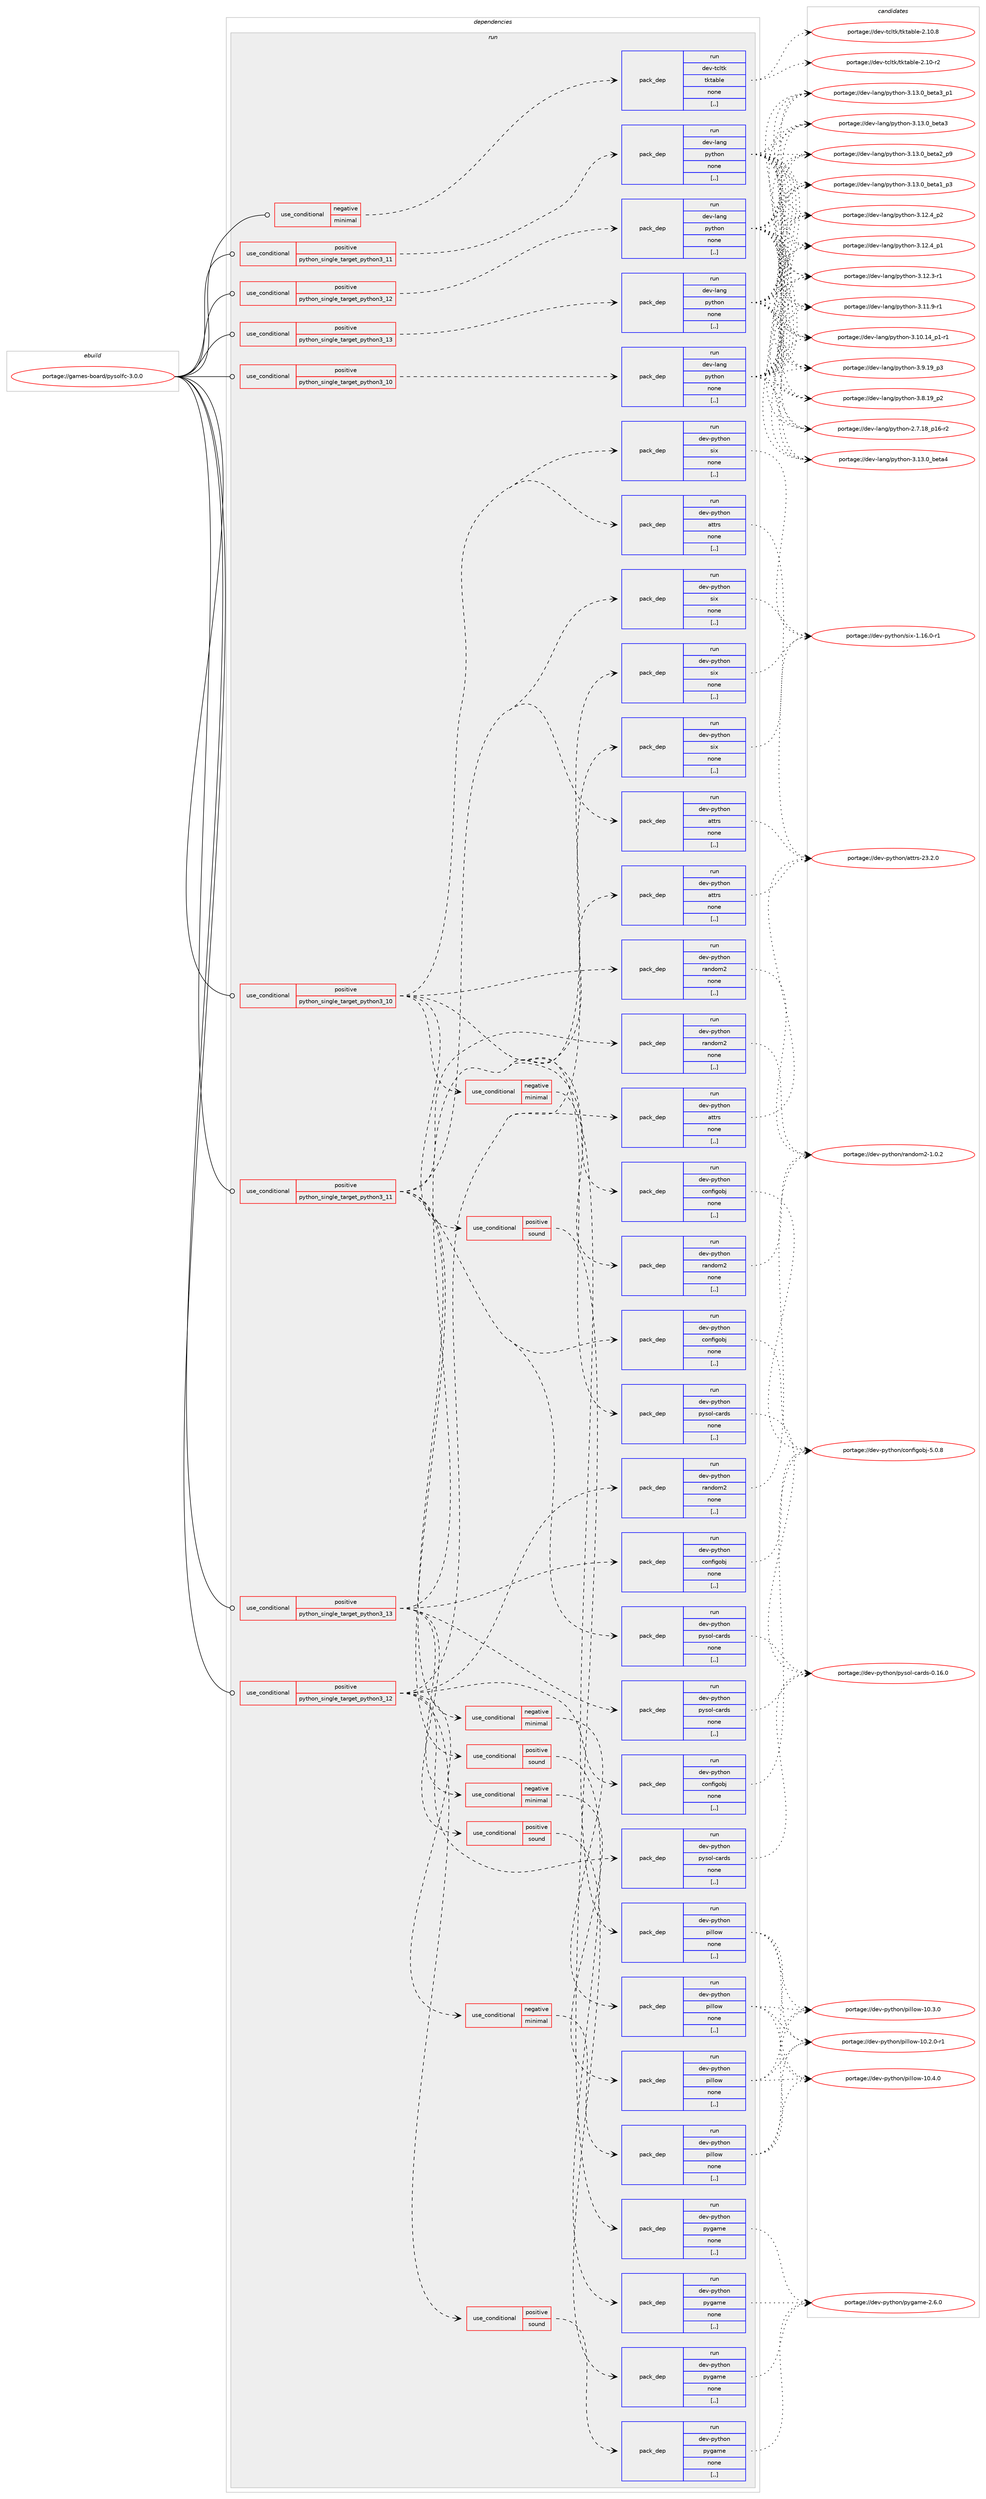 digraph prolog {

# *************
# Graph options
# *************

newrank=true;
concentrate=true;
compound=true;
graph [rankdir=LR,fontname=Helvetica,fontsize=10,ranksep=1.5];#, ranksep=2.5, nodesep=0.2];
edge  [arrowhead=vee];
node  [fontname=Helvetica,fontsize=10];

# **********
# The ebuild
# **********

subgraph cluster_leftcol {
color=gray;
label=<<i>ebuild</i>>;
id [label="portage://games-board/pysolfc-3.0.0", color=red, width=4, href="../games-board/pysolfc-3.0.0.svg"];
}

# ****************
# The dependencies
# ****************

subgraph cluster_midcol {
color=gray;
label=<<i>dependencies</i>>;
subgraph cluster_compile {
fillcolor="#eeeeee";
style=filled;
label=<<i>compile</i>>;
}
subgraph cluster_compileandrun {
fillcolor="#eeeeee";
style=filled;
label=<<i>compile and run</i>>;
}
subgraph cluster_run {
fillcolor="#eeeeee";
style=filled;
label=<<i>run</i>>;
subgraph cond63076 {
dependency226184 [label=<<TABLE BORDER="0" CELLBORDER="1" CELLSPACING="0" CELLPADDING="4"><TR><TD ROWSPAN="3" CELLPADDING="10">use_conditional</TD></TR><TR><TD>negative</TD></TR><TR><TD>minimal</TD></TR></TABLE>>, shape=none, color=red];
subgraph pack161626 {
dependency226185 [label=<<TABLE BORDER="0" CELLBORDER="1" CELLSPACING="0" CELLPADDING="4" WIDTH="220"><TR><TD ROWSPAN="6" CELLPADDING="30">pack_dep</TD></TR><TR><TD WIDTH="110">run</TD></TR><TR><TD>dev-tcltk</TD></TR><TR><TD>tktable</TD></TR><TR><TD>none</TD></TR><TR><TD>[,,]</TD></TR></TABLE>>, shape=none, color=blue];
}
dependency226184:e -> dependency226185:w [weight=20,style="dashed",arrowhead="vee"];
}
id:e -> dependency226184:w [weight=20,style="solid",arrowhead="odot"];
subgraph cond63077 {
dependency226186 [label=<<TABLE BORDER="0" CELLBORDER="1" CELLSPACING="0" CELLPADDING="4"><TR><TD ROWSPAN="3" CELLPADDING="10">use_conditional</TD></TR><TR><TD>positive</TD></TR><TR><TD>python_single_target_python3_10</TD></TR></TABLE>>, shape=none, color=red];
subgraph pack161627 {
dependency226187 [label=<<TABLE BORDER="0" CELLBORDER="1" CELLSPACING="0" CELLPADDING="4" WIDTH="220"><TR><TD ROWSPAN="6" CELLPADDING="30">pack_dep</TD></TR><TR><TD WIDTH="110">run</TD></TR><TR><TD>dev-lang</TD></TR><TR><TD>python</TD></TR><TR><TD>none</TD></TR><TR><TD>[,,]</TD></TR></TABLE>>, shape=none, color=blue];
}
dependency226186:e -> dependency226187:w [weight=20,style="dashed",arrowhead="vee"];
}
id:e -> dependency226186:w [weight=20,style="solid",arrowhead="odot"];
subgraph cond63078 {
dependency226188 [label=<<TABLE BORDER="0" CELLBORDER="1" CELLSPACING="0" CELLPADDING="4"><TR><TD ROWSPAN="3" CELLPADDING="10">use_conditional</TD></TR><TR><TD>positive</TD></TR><TR><TD>python_single_target_python3_10</TD></TR></TABLE>>, shape=none, color=red];
subgraph pack161628 {
dependency226189 [label=<<TABLE BORDER="0" CELLBORDER="1" CELLSPACING="0" CELLPADDING="4" WIDTH="220"><TR><TD ROWSPAN="6" CELLPADDING="30">pack_dep</TD></TR><TR><TD WIDTH="110">run</TD></TR><TR><TD>dev-python</TD></TR><TR><TD>attrs</TD></TR><TR><TD>none</TD></TR><TR><TD>[,,]</TD></TR></TABLE>>, shape=none, color=blue];
}
dependency226188:e -> dependency226189:w [weight=20,style="dashed",arrowhead="vee"];
subgraph pack161629 {
dependency226190 [label=<<TABLE BORDER="0" CELLBORDER="1" CELLSPACING="0" CELLPADDING="4" WIDTH="220"><TR><TD ROWSPAN="6" CELLPADDING="30">pack_dep</TD></TR><TR><TD WIDTH="110">run</TD></TR><TR><TD>dev-python</TD></TR><TR><TD>configobj</TD></TR><TR><TD>none</TD></TR><TR><TD>[,,]</TD></TR></TABLE>>, shape=none, color=blue];
}
dependency226188:e -> dependency226190:w [weight=20,style="dashed",arrowhead="vee"];
subgraph pack161630 {
dependency226191 [label=<<TABLE BORDER="0" CELLBORDER="1" CELLSPACING="0" CELLPADDING="4" WIDTH="220"><TR><TD ROWSPAN="6" CELLPADDING="30">pack_dep</TD></TR><TR><TD WIDTH="110">run</TD></TR><TR><TD>dev-python</TD></TR><TR><TD>pysol-cards</TD></TR><TR><TD>none</TD></TR><TR><TD>[,,]</TD></TR></TABLE>>, shape=none, color=blue];
}
dependency226188:e -> dependency226191:w [weight=20,style="dashed",arrowhead="vee"];
subgraph pack161631 {
dependency226192 [label=<<TABLE BORDER="0" CELLBORDER="1" CELLSPACING="0" CELLPADDING="4" WIDTH="220"><TR><TD ROWSPAN="6" CELLPADDING="30">pack_dep</TD></TR><TR><TD WIDTH="110">run</TD></TR><TR><TD>dev-python</TD></TR><TR><TD>random2</TD></TR><TR><TD>none</TD></TR><TR><TD>[,,]</TD></TR></TABLE>>, shape=none, color=blue];
}
dependency226188:e -> dependency226192:w [weight=20,style="dashed",arrowhead="vee"];
subgraph pack161632 {
dependency226193 [label=<<TABLE BORDER="0" CELLBORDER="1" CELLSPACING="0" CELLPADDING="4" WIDTH="220"><TR><TD ROWSPAN="6" CELLPADDING="30">pack_dep</TD></TR><TR><TD WIDTH="110">run</TD></TR><TR><TD>dev-python</TD></TR><TR><TD>six</TD></TR><TR><TD>none</TD></TR><TR><TD>[,,]</TD></TR></TABLE>>, shape=none, color=blue];
}
dependency226188:e -> dependency226193:w [weight=20,style="dashed",arrowhead="vee"];
subgraph cond63079 {
dependency226194 [label=<<TABLE BORDER="0" CELLBORDER="1" CELLSPACING="0" CELLPADDING="4"><TR><TD ROWSPAN="3" CELLPADDING="10">use_conditional</TD></TR><TR><TD>positive</TD></TR><TR><TD>sound</TD></TR></TABLE>>, shape=none, color=red];
subgraph pack161633 {
dependency226195 [label=<<TABLE BORDER="0" CELLBORDER="1" CELLSPACING="0" CELLPADDING="4" WIDTH="220"><TR><TD ROWSPAN="6" CELLPADDING="30">pack_dep</TD></TR><TR><TD WIDTH="110">run</TD></TR><TR><TD>dev-python</TD></TR><TR><TD>pygame</TD></TR><TR><TD>none</TD></TR><TR><TD>[,,]</TD></TR></TABLE>>, shape=none, color=blue];
}
dependency226194:e -> dependency226195:w [weight=20,style="dashed",arrowhead="vee"];
}
dependency226188:e -> dependency226194:w [weight=20,style="dashed",arrowhead="vee"];
subgraph cond63080 {
dependency226196 [label=<<TABLE BORDER="0" CELLBORDER="1" CELLSPACING="0" CELLPADDING="4"><TR><TD ROWSPAN="3" CELLPADDING="10">use_conditional</TD></TR><TR><TD>negative</TD></TR><TR><TD>minimal</TD></TR></TABLE>>, shape=none, color=red];
subgraph pack161634 {
dependency226197 [label=<<TABLE BORDER="0" CELLBORDER="1" CELLSPACING="0" CELLPADDING="4" WIDTH="220"><TR><TD ROWSPAN="6" CELLPADDING="30">pack_dep</TD></TR><TR><TD WIDTH="110">run</TD></TR><TR><TD>dev-python</TD></TR><TR><TD>pillow</TD></TR><TR><TD>none</TD></TR><TR><TD>[,,]</TD></TR></TABLE>>, shape=none, color=blue];
}
dependency226196:e -> dependency226197:w [weight=20,style="dashed",arrowhead="vee"];
}
dependency226188:e -> dependency226196:w [weight=20,style="dashed",arrowhead="vee"];
}
id:e -> dependency226188:w [weight=20,style="solid",arrowhead="odot"];
subgraph cond63081 {
dependency226198 [label=<<TABLE BORDER="0" CELLBORDER="1" CELLSPACING="0" CELLPADDING="4"><TR><TD ROWSPAN="3" CELLPADDING="10">use_conditional</TD></TR><TR><TD>positive</TD></TR><TR><TD>python_single_target_python3_11</TD></TR></TABLE>>, shape=none, color=red];
subgraph pack161635 {
dependency226199 [label=<<TABLE BORDER="0" CELLBORDER="1" CELLSPACING="0" CELLPADDING="4" WIDTH="220"><TR><TD ROWSPAN="6" CELLPADDING="30">pack_dep</TD></TR><TR><TD WIDTH="110">run</TD></TR><TR><TD>dev-lang</TD></TR><TR><TD>python</TD></TR><TR><TD>none</TD></TR><TR><TD>[,,]</TD></TR></TABLE>>, shape=none, color=blue];
}
dependency226198:e -> dependency226199:w [weight=20,style="dashed",arrowhead="vee"];
}
id:e -> dependency226198:w [weight=20,style="solid",arrowhead="odot"];
subgraph cond63082 {
dependency226200 [label=<<TABLE BORDER="0" CELLBORDER="1" CELLSPACING="0" CELLPADDING="4"><TR><TD ROWSPAN="3" CELLPADDING="10">use_conditional</TD></TR><TR><TD>positive</TD></TR><TR><TD>python_single_target_python3_11</TD></TR></TABLE>>, shape=none, color=red];
subgraph pack161636 {
dependency226201 [label=<<TABLE BORDER="0" CELLBORDER="1" CELLSPACING="0" CELLPADDING="4" WIDTH="220"><TR><TD ROWSPAN="6" CELLPADDING="30">pack_dep</TD></TR><TR><TD WIDTH="110">run</TD></TR><TR><TD>dev-python</TD></TR><TR><TD>attrs</TD></TR><TR><TD>none</TD></TR><TR><TD>[,,]</TD></TR></TABLE>>, shape=none, color=blue];
}
dependency226200:e -> dependency226201:w [weight=20,style="dashed",arrowhead="vee"];
subgraph pack161637 {
dependency226202 [label=<<TABLE BORDER="0" CELLBORDER="1" CELLSPACING="0" CELLPADDING="4" WIDTH="220"><TR><TD ROWSPAN="6" CELLPADDING="30">pack_dep</TD></TR><TR><TD WIDTH="110">run</TD></TR><TR><TD>dev-python</TD></TR><TR><TD>configobj</TD></TR><TR><TD>none</TD></TR><TR><TD>[,,]</TD></TR></TABLE>>, shape=none, color=blue];
}
dependency226200:e -> dependency226202:w [weight=20,style="dashed",arrowhead="vee"];
subgraph pack161638 {
dependency226203 [label=<<TABLE BORDER="0" CELLBORDER="1" CELLSPACING="0" CELLPADDING="4" WIDTH="220"><TR><TD ROWSPAN="6" CELLPADDING="30">pack_dep</TD></TR><TR><TD WIDTH="110">run</TD></TR><TR><TD>dev-python</TD></TR><TR><TD>pysol-cards</TD></TR><TR><TD>none</TD></TR><TR><TD>[,,]</TD></TR></TABLE>>, shape=none, color=blue];
}
dependency226200:e -> dependency226203:w [weight=20,style="dashed",arrowhead="vee"];
subgraph pack161639 {
dependency226204 [label=<<TABLE BORDER="0" CELLBORDER="1" CELLSPACING="0" CELLPADDING="4" WIDTH="220"><TR><TD ROWSPAN="6" CELLPADDING="30">pack_dep</TD></TR><TR><TD WIDTH="110">run</TD></TR><TR><TD>dev-python</TD></TR><TR><TD>random2</TD></TR><TR><TD>none</TD></TR><TR><TD>[,,]</TD></TR></TABLE>>, shape=none, color=blue];
}
dependency226200:e -> dependency226204:w [weight=20,style="dashed",arrowhead="vee"];
subgraph pack161640 {
dependency226205 [label=<<TABLE BORDER="0" CELLBORDER="1" CELLSPACING="0" CELLPADDING="4" WIDTH="220"><TR><TD ROWSPAN="6" CELLPADDING="30">pack_dep</TD></TR><TR><TD WIDTH="110">run</TD></TR><TR><TD>dev-python</TD></TR><TR><TD>six</TD></TR><TR><TD>none</TD></TR><TR><TD>[,,]</TD></TR></TABLE>>, shape=none, color=blue];
}
dependency226200:e -> dependency226205:w [weight=20,style="dashed",arrowhead="vee"];
subgraph cond63083 {
dependency226206 [label=<<TABLE BORDER="0" CELLBORDER="1" CELLSPACING="0" CELLPADDING="4"><TR><TD ROWSPAN="3" CELLPADDING="10">use_conditional</TD></TR><TR><TD>positive</TD></TR><TR><TD>sound</TD></TR></TABLE>>, shape=none, color=red];
subgraph pack161641 {
dependency226207 [label=<<TABLE BORDER="0" CELLBORDER="1" CELLSPACING="0" CELLPADDING="4" WIDTH="220"><TR><TD ROWSPAN="6" CELLPADDING="30">pack_dep</TD></TR><TR><TD WIDTH="110">run</TD></TR><TR><TD>dev-python</TD></TR><TR><TD>pygame</TD></TR><TR><TD>none</TD></TR><TR><TD>[,,]</TD></TR></TABLE>>, shape=none, color=blue];
}
dependency226206:e -> dependency226207:w [weight=20,style="dashed",arrowhead="vee"];
}
dependency226200:e -> dependency226206:w [weight=20,style="dashed",arrowhead="vee"];
subgraph cond63084 {
dependency226208 [label=<<TABLE BORDER="0" CELLBORDER="1" CELLSPACING="0" CELLPADDING="4"><TR><TD ROWSPAN="3" CELLPADDING="10">use_conditional</TD></TR><TR><TD>negative</TD></TR><TR><TD>minimal</TD></TR></TABLE>>, shape=none, color=red];
subgraph pack161642 {
dependency226209 [label=<<TABLE BORDER="0" CELLBORDER="1" CELLSPACING="0" CELLPADDING="4" WIDTH="220"><TR><TD ROWSPAN="6" CELLPADDING="30">pack_dep</TD></TR><TR><TD WIDTH="110">run</TD></TR><TR><TD>dev-python</TD></TR><TR><TD>pillow</TD></TR><TR><TD>none</TD></TR><TR><TD>[,,]</TD></TR></TABLE>>, shape=none, color=blue];
}
dependency226208:e -> dependency226209:w [weight=20,style="dashed",arrowhead="vee"];
}
dependency226200:e -> dependency226208:w [weight=20,style="dashed",arrowhead="vee"];
}
id:e -> dependency226200:w [weight=20,style="solid",arrowhead="odot"];
subgraph cond63085 {
dependency226210 [label=<<TABLE BORDER="0" CELLBORDER="1" CELLSPACING="0" CELLPADDING="4"><TR><TD ROWSPAN="3" CELLPADDING="10">use_conditional</TD></TR><TR><TD>positive</TD></TR><TR><TD>python_single_target_python3_12</TD></TR></TABLE>>, shape=none, color=red];
subgraph pack161643 {
dependency226211 [label=<<TABLE BORDER="0" CELLBORDER="1" CELLSPACING="0" CELLPADDING="4" WIDTH="220"><TR><TD ROWSPAN="6" CELLPADDING="30">pack_dep</TD></TR><TR><TD WIDTH="110">run</TD></TR><TR><TD>dev-lang</TD></TR><TR><TD>python</TD></TR><TR><TD>none</TD></TR><TR><TD>[,,]</TD></TR></TABLE>>, shape=none, color=blue];
}
dependency226210:e -> dependency226211:w [weight=20,style="dashed",arrowhead="vee"];
}
id:e -> dependency226210:w [weight=20,style="solid",arrowhead="odot"];
subgraph cond63086 {
dependency226212 [label=<<TABLE BORDER="0" CELLBORDER="1" CELLSPACING="0" CELLPADDING="4"><TR><TD ROWSPAN="3" CELLPADDING="10">use_conditional</TD></TR><TR><TD>positive</TD></TR><TR><TD>python_single_target_python3_12</TD></TR></TABLE>>, shape=none, color=red];
subgraph pack161644 {
dependency226213 [label=<<TABLE BORDER="0" CELLBORDER="1" CELLSPACING="0" CELLPADDING="4" WIDTH="220"><TR><TD ROWSPAN="6" CELLPADDING="30">pack_dep</TD></TR><TR><TD WIDTH="110">run</TD></TR><TR><TD>dev-python</TD></TR><TR><TD>attrs</TD></TR><TR><TD>none</TD></TR><TR><TD>[,,]</TD></TR></TABLE>>, shape=none, color=blue];
}
dependency226212:e -> dependency226213:w [weight=20,style="dashed",arrowhead="vee"];
subgraph pack161645 {
dependency226214 [label=<<TABLE BORDER="0" CELLBORDER="1" CELLSPACING="0" CELLPADDING="4" WIDTH="220"><TR><TD ROWSPAN="6" CELLPADDING="30">pack_dep</TD></TR><TR><TD WIDTH="110">run</TD></TR><TR><TD>dev-python</TD></TR><TR><TD>configobj</TD></TR><TR><TD>none</TD></TR><TR><TD>[,,]</TD></TR></TABLE>>, shape=none, color=blue];
}
dependency226212:e -> dependency226214:w [weight=20,style="dashed",arrowhead="vee"];
subgraph pack161646 {
dependency226215 [label=<<TABLE BORDER="0" CELLBORDER="1" CELLSPACING="0" CELLPADDING="4" WIDTH="220"><TR><TD ROWSPAN="6" CELLPADDING="30">pack_dep</TD></TR><TR><TD WIDTH="110">run</TD></TR><TR><TD>dev-python</TD></TR><TR><TD>pysol-cards</TD></TR><TR><TD>none</TD></TR><TR><TD>[,,]</TD></TR></TABLE>>, shape=none, color=blue];
}
dependency226212:e -> dependency226215:w [weight=20,style="dashed",arrowhead="vee"];
subgraph pack161647 {
dependency226216 [label=<<TABLE BORDER="0" CELLBORDER="1" CELLSPACING="0" CELLPADDING="4" WIDTH="220"><TR><TD ROWSPAN="6" CELLPADDING="30">pack_dep</TD></TR><TR><TD WIDTH="110">run</TD></TR><TR><TD>dev-python</TD></TR><TR><TD>random2</TD></TR><TR><TD>none</TD></TR><TR><TD>[,,]</TD></TR></TABLE>>, shape=none, color=blue];
}
dependency226212:e -> dependency226216:w [weight=20,style="dashed",arrowhead="vee"];
subgraph pack161648 {
dependency226217 [label=<<TABLE BORDER="0" CELLBORDER="1" CELLSPACING="0" CELLPADDING="4" WIDTH="220"><TR><TD ROWSPAN="6" CELLPADDING="30">pack_dep</TD></TR><TR><TD WIDTH="110">run</TD></TR><TR><TD>dev-python</TD></TR><TR><TD>six</TD></TR><TR><TD>none</TD></TR><TR><TD>[,,]</TD></TR></TABLE>>, shape=none, color=blue];
}
dependency226212:e -> dependency226217:w [weight=20,style="dashed",arrowhead="vee"];
subgraph cond63087 {
dependency226218 [label=<<TABLE BORDER="0" CELLBORDER="1" CELLSPACING="0" CELLPADDING="4"><TR><TD ROWSPAN="3" CELLPADDING="10">use_conditional</TD></TR><TR><TD>positive</TD></TR><TR><TD>sound</TD></TR></TABLE>>, shape=none, color=red];
subgraph pack161649 {
dependency226219 [label=<<TABLE BORDER="0" CELLBORDER="1" CELLSPACING="0" CELLPADDING="4" WIDTH="220"><TR><TD ROWSPAN="6" CELLPADDING="30">pack_dep</TD></TR><TR><TD WIDTH="110">run</TD></TR><TR><TD>dev-python</TD></TR><TR><TD>pygame</TD></TR><TR><TD>none</TD></TR><TR><TD>[,,]</TD></TR></TABLE>>, shape=none, color=blue];
}
dependency226218:e -> dependency226219:w [weight=20,style="dashed",arrowhead="vee"];
}
dependency226212:e -> dependency226218:w [weight=20,style="dashed",arrowhead="vee"];
subgraph cond63088 {
dependency226220 [label=<<TABLE BORDER="0" CELLBORDER="1" CELLSPACING="0" CELLPADDING="4"><TR><TD ROWSPAN="3" CELLPADDING="10">use_conditional</TD></TR><TR><TD>negative</TD></TR><TR><TD>minimal</TD></TR></TABLE>>, shape=none, color=red];
subgraph pack161650 {
dependency226221 [label=<<TABLE BORDER="0" CELLBORDER="1" CELLSPACING="0" CELLPADDING="4" WIDTH="220"><TR><TD ROWSPAN="6" CELLPADDING="30">pack_dep</TD></TR><TR><TD WIDTH="110">run</TD></TR><TR><TD>dev-python</TD></TR><TR><TD>pillow</TD></TR><TR><TD>none</TD></TR><TR><TD>[,,]</TD></TR></TABLE>>, shape=none, color=blue];
}
dependency226220:e -> dependency226221:w [weight=20,style="dashed",arrowhead="vee"];
}
dependency226212:e -> dependency226220:w [weight=20,style="dashed",arrowhead="vee"];
}
id:e -> dependency226212:w [weight=20,style="solid",arrowhead="odot"];
subgraph cond63089 {
dependency226222 [label=<<TABLE BORDER="0" CELLBORDER="1" CELLSPACING="0" CELLPADDING="4"><TR><TD ROWSPAN="3" CELLPADDING="10">use_conditional</TD></TR><TR><TD>positive</TD></TR><TR><TD>python_single_target_python3_13</TD></TR></TABLE>>, shape=none, color=red];
subgraph pack161651 {
dependency226223 [label=<<TABLE BORDER="0" CELLBORDER="1" CELLSPACING="0" CELLPADDING="4" WIDTH="220"><TR><TD ROWSPAN="6" CELLPADDING="30">pack_dep</TD></TR><TR><TD WIDTH="110">run</TD></TR><TR><TD>dev-lang</TD></TR><TR><TD>python</TD></TR><TR><TD>none</TD></TR><TR><TD>[,,]</TD></TR></TABLE>>, shape=none, color=blue];
}
dependency226222:e -> dependency226223:w [weight=20,style="dashed",arrowhead="vee"];
}
id:e -> dependency226222:w [weight=20,style="solid",arrowhead="odot"];
subgraph cond63090 {
dependency226224 [label=<<TABLE BORDER="0" CELLBORDER="1" CELLSPACING="0" CELLPADDING="4"><TR><TD ROWSPAN="3" CELLPADDING="10">use_conditional</TD></TR><TR><TD>positive</TD></TR><TR><TD>python_single_target_python3_13</TD></TR></TABLE>>, shape=none, color=red];
subgraph pack161652 {
dependency226225 [label=<<TABLE BORDER="0" CELLBORDER="1" CELLSPACING="0" CELLPADDING="4" WIDTH="220"><TR><TD ROWSPAN="6" CELLPADDING="30">pack_dep</TD></TR><TR><TD WIDTH="110">run</TD></TR><TR><TD>dev-python</TD></TR><TR><TD>attrs</TD></TR><TR><TD>none</TD></TR><TR><TD>[,,]</TD></TR></TABLE>>, shape=none, color=blue];
}
dependency226224:e -> dependency226225:w [weight=20,style="dashed",arrowhead="vee"];
subgraph pack161653 {
dependency226226 [label=<<TABLE BORDER="0" CELLBORDER="1" CELLSPACING="0" CELLPADDING="4" WIDTH="220"><TR><TD ROWSPAN="6" CELLPADDING="30">pack_dep</TD></TR><TR><TD WIDTH="110">run</TD></TR><TR><TD>dev-python</TD></TR><TR><TD>configobj</TD></TR><TR><TD>none</TD></TR><TR><TD>[,,]</TD></TR></TABLE>>, shape=none, color=blue];
}
dependency226224:e -> dependency226226:w [weight=20,style="dashed",arrowhead="vee"];
subgraph pack161654 {
dependency226227 [label=<<TABLE BORDER="0" CELLBORDER="1" CELLSPACING="0" CELLPADDING="4" WIDTH="220"><TR><TD ROWSPAN="6" CELLPADDING="30">pack_dep</TD></TR><TR><TD WIDTH="110">run</TD></TR><TR><TD>dev-python</TD></TR><TR><TD>pysol-cards</TD></TR><TR><TD>none</TD></TR><TR><TD>[,,]</TD></TR></TABLE>>, shape=none, color=blue];
}
dependency226224:e -> dependency226227:w [weight=20,style="dashed",arrowhead="vee"];
subgraph pack161655 {
dependency226228 [label=<<TABLE BORDER="0" CELLBORDER="1" CELLSPACING="0" CELLPADDING="4" WIDTH="220"><TR><TD ROWSPAN="6" CELLPADDING="30">pack_dep</TD></TR><TR><TD WIDTH="110">run</TD></TR><TR><TD>dev-python</TD></TR><TR><TD>random2</TD></TR><TR><TD>none</TD></TR><TR><TD>[,,]</TD></TR></TABLE>>, shape=none, color=blue];
}
dependency226224:e -> dependency226228:w [weight=20,style="dashed",arrowhead="vee"];
subgraph pack161656 {
dependency226229 [label=<<TABLE BORDER="0" CELLBORDER="1" CELLSPACING="0" CELLPADDING="4" WIDTH="220"><TR><TD ROWSPAN="6" CELLPADDING="30">pack_dep</TD></TR><TR><TD WIDTH="110">run</TD></TR><TR><TD>dev-python</TD></TR><TR><TD>six</TD></TR><TR><TD>none</TD></TR><TR><TD>[,,]</TD></TR></TABLE>>, shape=none, color=blue];
}
dependency226224:e -> dependency226229:w [weight=20,style="dashed",arrowhead="vee"];
subgraph cond63091 {
dependency226230 [label=<<TABLE BORDER="0" CELLBORDER="1" CELLSPACING="0" CELLPADDING="4"><TR><TD ROWSPAN="3" CELLPADDING="10">use_conditional</TD></TR><TR><TD>positive</TD></TR><TR><TD>sound</TD></TR></TABLE>>, shape=none, color=red];
subgraph pack161657 {
dependency226231 [label=<<TABLE BORDER="0" CELLBORDER="1" CELLSPACING="0" CELLPADDING="4" WIDTH="220"><TR><TD ROWSPAN="6" CELLPADDING="30">pack_dep</TD></TR><TR><TD WIDTH="110">run</TD></TR><TR><TD>dev-python</TD></TR><TR><TD>pygame</TD></TR><TR><TD>none</TD></TR><TR><TD>[,,]</TD></TR></TABLE>>, shape=none, color=blue];
}
dependency226230:e -> dependency226231:w [weight=20,style="dashed",arrowhead="vee"];
}
dependency226224:e -> dependency226230:w [weight=20,style="dashed",arrowhead="vee"];
subgraph cond63092 {
dependency226232 [label=<<TABLE BORDER="0" CELLBORDER="1" CELLSPACING="0" CELLPADDING="4"><TR><TD ROWSPAN="3" CELLPADDING="10">use_conditional</TD></TR><TR><TD>negative</TD></TR><TR><TD>minimal</TD></TR></TABLE>>, shape=none, color=red];
subgraph pack161658 {
dependency226233 [label=<<TABLE BORDER="0" CELLBORDER="1" CELLSPACING="0" CELLPADDING="4" WIDTH="220"><TR><TD ROWSPAN="6" CELLPADDING="30">pack_dep</TD></TR><TR><TD WIDTH="110">run</TD></TR><TR><TD>dev-python</TD></TR><TR><TD>pillow</TD></TR><TR><TD>none</TD></TR><TR><TD>[,,]</TD></TR></TABLE>>, shape=none, color=blue];
}
dependency226232:e -> dependency226233:w [weight=20,style="dashed",arrowhead="vee"];
}
dependency226224:e -> dependency226232:w [weight=20,style="dashed",arrowhead="vee"];
}
id:e -> dependency226224:w [weight=20,style="solid",arrowhead="odot"];
}
}

# **************
# The candidates
# **************

subgraph cluster_choices {
rank=same;
color=gray;
label=<<i>candidates</i>>;

subgraph choice161626 {
color=black;
nodesep=1;
choice100101118451169910811610747116107116979810810145504649484656 [label="portage://dev-tcltk/tktable-2.10.8", color=red, width=4,href="../dev-tcltk/tktable-2.10.8.svg"];
choice100101118451169910811610747116107116979810810145504649484511450 [label="portage://dev-tcltk/tktable-2.10-r2", color=red, width=4,href="../dev-tcltk/tktable-2.10-r2.svg"];
dependency226185:e -> choice100101118451169910811610747116107116979810810145504649484656:w [style=dotted,weight="100"];
dependency226185:e -> choice100101118451169910811610747116107116979810810145504649484511450:w [style=dotted,weight="100"];
}
subgraph choice161627 {
color=black;
nodesep=1;
choice1001011184510897110103471121211161041111104551464951464895981011169752 [label="portage://dev-lang/python-3.13.0_beta4", color=red, width=4,href="../dev-lang/python-3.13.0_beta4.svg"];
choice10010111845108971101034711212111610411111045514649514648959810111697519511249 [label="portage://dev-lang/python-3.13.0_beta3_p1", color=red, width=4,href="../dev-lang/python-3.13.0_beta3_p1.svg"];
choice1001011184510897110103471121211161041111104551464951464895981011169751 [label="portage://dev-lang/python-3.13.0_beta3", color=red, width=4,href="../dev-lang/python-3.13.0_beta3.svg"];
choice10010111845108971101034711212111610411111045514649514648959810111697509511257 [label="portage://dev-lang/python-3.13.0_beta2_p9", color=red, width=4,href="../dev-lang/python-3.13.0_beta2_p9.svg"];
choice10010111845108971101034711212111610411111045514649514648959810111697499511251 [label="portage://dev-lang/python-3.13.0_beta1_p3", color=red, width=4,href="../dev-lang/python-3.13.0_beta1_p3.svg"];
choice100101118451089711010347112121116104111110455146495046529511250 [label="portage://dev-lang/python-3.12.4_p2", color=red, width=4,href="../dev-lang/python-3.12.4_p2.svg"];
choice100101118451089711010347112121116104111110455146495046529511249 [label="portage://dev-lang/python-3.12.4_p1", color=red, width=4,href="../dev-lang/python-3.12.4_p1.svg"];
choice100101118451089711010347112121116104111110455146495046514511449 [label="portage://dev-lang/python-3.12.3-r1", color=red, width=4,href="../dev-lang/python-3.12.3-r1.svg"];
choice100101118451089711010347112121116104111110455146494946574511449 [label="portage://dev-lang/python-3.11.9-r1", color=red, width=4,href="../dev-lang/python-3.11.9-r1.svg"];
choice100101118451089711010347112121116104111110455146494846495295112494511449 [label="portage://dev-lang/python-3.10.14_p1-r1", color=red, width=4,href="../dev-lang/python-3.10.14_p1-r1.svg"];
choice100101118451089711010347112121116104111110455146574649579511251 [label="portage://dev-lang/python-3.9.19_p3", color=red, width=4,href="../dev-lang/python-3.9.19_p3.svg"];
choice100101118451089711010347112121116104111110455146564649579511250 [label="portage://dev-lang/python-3.8.19_p2", color=red, width=4,href="../dev-lang/python-3.8.19_p2.svg"];
choice100101118451089711010347112121116104111110455046554649569511249544511450 [label="portage://dev-lang/python-2.7.18_p16-r2", color=red, width=4,href="../dev-lang/python-2.7.18_p16-r2.svg"];
dependency226187:e -> choice1001011184510897110103471121211161041111104551464951464895981011169752:w [style=dotted,weight="100"];
dependency226187:e -> choice10010111845108971101034711212111610411111045514649514648959810111697519511249:w [style=dotted,weight="100"];
dependency226187:e -> choice1001011184510897110103471121211161041111104551464951464895981011169751:w [style=dotted,weight="100"];
dependency226187:e -> choice10010111845108971101034711212111610411111045514649514648959810111697509511257:w [style=dotted,weight="100"];
dependency226187:e -> choice10010111845108971101034711212111610411111045514649514648959810111697499511251:w [style=dotted,weight="100"];
dependency226187:e -> choice100101118451089711010347112121116104111110455146495046529511250:w [style=dotted,weight="100"];
dependency226187:e -> choice100101118451089711010347112121116104111110455146495046529511249:w [style=dotted,weight="100"];
dependency226187:e -> choice100101118451089711010347112121116104111110455146495046514511449:w [style=dotted,weight="100"];
dependency226187:e -> choice100101118451089711010347112121116104111110455146494946574511449:w [style=dotted,weight="100"];
dependency226187:e -> choice100101118451089711010347112121116104111110455146494846495295112494511449:w [style=dotted,weight="100"];
dependency226187:e -> choice100101118451089711010347112121116104111110455146574649579511251:w [style=dotted,weight="100"];
dependency226187:e -> choice100101118451089711010347112121116104111110455146564649579511250:w [style=dotted,weight="100"];
dependency226187:e -> choice100101118451089711010347112121116104111110455046554649569511249544511450:w [style=dotted,weight="100"];
}
subgraph choice161628 {
color=black;
nodesep=1;
choice10010111845112121116104111110479711611611411545505146504648 [label="portage://dev-python/attrs-23.2.0", color=red, width=4,href="../dev-python/attrs-23.2.0.svg"];
dependency226189:e -> choice10010111845112121116104111110479711611611411545505146504648:w [style=dotted,weight="100"];
}
subgraph choice161629 {
color=black;
nodesep=1;
choice10010111845112121116104111110479911111010210510311198106455346484656 [label="portage://dev-python/configobj-5.0.8", color=red, width=4,href="../dev-python/configobj-5.0.8.svg"];
dependency226190:e -> choice10010111845112121116104111110479911111010210510311198106455346484656:w [style=dotted,weight="100"];
}
subgraph choice161630 {
color=black;
nodesep=1;
choice100101118451121211161041111104711212111511110845999711410011545484649544648 [label="portage://dev-python/pysol-cards-0.16.0", color=red, width=4,href="../dev-python/pysol-cards-0.16.0.svg"];
dependency226191:e -> choice100101118451121211161041111104711212111511110845999711410011545484649544648:w [style=dotted,weight="100"];
}
subgraph choice161631 {
color=black;
nodesep=1;
choice10010111845112121116104111110471149711010011110950454946484650 [label="portage://dev-python/random2-1.0.2", color=red, width=4,href="../dev-python/random2-1.0.2.svg"];
dependency226192:e -> choice10010111845112121116104111110471149711010011110950454946484650:w [style=dotted,weight="100"];
}
subgraph choice161632 {
color=black;
nodesep=1;
choice1001011184511212111610411111047115105120454946495446484511449 [label="portage://dev-python/six-1.16.0-r1", color=red, width=4,href="../dev-python/six-1.16.0-r1.svg"];
dependency226193:e -> choice1001011184511212111610411111047115105120454946495446484511449:w [style=dotted,weight="100"];
}
subgraph choice161633 {
color=black;
nodesep=1;
choice100101118451121211161041111104711212110397109101455046544648 [label="portage://dev-python/pygame-2.6.0", color=red, width=4,href="../dev-python/pygame-2.6.0.svg"];
dependency226195:e -> choice100101118451121211161041111104711212110397109101455046544648:w [style=dotted,weight="100"];
}
subgraph choice161634 {
color=black;
nodesep=1;
choice100101118451121211161041111104711210510810811111945494846524648 [label="portage://dev-python/pillow-10.4.0", color=red, width=4,href="../dev-python/pillow-10.4.0.svg"];
choice100101118451121211161041111104711210510810811111945494846514648 [label="portage://dev-python/pillow-10.3.0", color=red, width=4,href="../dev-python/pillow-10.3.0.svg"];
choice1001011184511212111610411111047112105108108111119454948465046484511449 [label="portage://dev-python/pillow-10.2.0-r1", color=red, width=4,href="../dev-python/pillow-10.2.0-r1.svg"];
dependency226197:e -> choice100101118451121211161041111104711210510810811111945494846524648:w [style=dotted,weight="100"];
dependency226197:e -> choice100101118451121211161041111104711210510810811111945494846514648:w [style=dotted,weight="100"];
dependency226197:e -> choice1001011184511212111610411111047112105108108111119454948465046484511449:w [style=dotted,weight="100"];
}
subgraph choice161635 {
color=black;
nodesep=1;
choice1001011184510897110103471121211161041111104551464951464895981011169752 [label="portage://dev-lang/python-3.13.0_beta4", color=red, width=4,href="../dev-lang/python-3.13.0_beta4.svg"];
choice10010111845108971101034711212111610411111045514649514648959810111697519511249 [label="portage://dev-lang/python-3.13.0_beta3_p1", color=red, width=4,href="../dev-lang/python-3.13.0_beta3_p1.svg"];
choice1001011184510897110103471121211161041111104551464951464895981011169751 [label="portage://dev-lang/python-3.13.0_beta3", color=red, width=4,href="../dev-lang/python-3.13.0_beta3.svg"];
choice10010111845108971101034711212111610411111045514649514648959810111697509511257 [label="portage://dev-lang/python-3.13.0_beta2_p9", color=red, width=4,href="../dev-lang/python-3.13.0_beta2_p9.svg"];
choice10010111845108971101034711212111610411111045514649514648959810111697499511251 [label="portage://dev-lang/python-3.13.0_beta1_p3", color=red, width=4,href="../dev-lang/python-3.13.0_beta1_p3.svg"];
choice100101118451089711010347112121116104111110455146495046529511250 [label="portage://dev-lang/python-3.12.4_p2", color=red, width=4,href="../dev-lang/python-3.12.4_p2.svg"];
choice100101118451089711010347112121116104111110455146495046529511249 [label="portage://dev-lang/python-3.12.4_p1", color=red, width=4,href="../dev-lang/python-3.12.4_p1.svg"];
choice100101118451089711010347112121116104111110455146495046514511449 [label="portage://dev-lang/python-3.12.3-r1", color=red, width=4,href="../dev-lang/python-3.12.3-r1.svg"];
choice100101118451089711010347112121116104111110455146494946574511449 [label="portage://dev-lang/python-3.11.9-r1", color=red, width=4,href="../dev-lang/python-3.11.9-r1.svg"];
choice100101118451089711010347112121116104111110455146494846495295112494511449 [label="portage://dev-lang/python-3.10.14_p1-r1", color=red, width=4,href="../dev-lang/python-3.10.14_p1-r1.svg"];
choice100101118451089711010347112121116104111110455146574649579511251 [label="portage://dev-lang/python-3.9.19_p3", color=red, width=4,href="../dev-lang/python-3.9.19_p3.svg"];
choice100101118451089711010347112121116104111110455146564649579511250 [label="portage://dev-lang/python-3.8.19_p2", color=red, width=4,href="../dev-lang/python-3.8.19_p2.svg"];
choice100101118451089711010347112121116104111110455046554649569511249544511450 [label="portage://dev-lang/python-2.7.18_p16-r2", color=red, width=4,href="../dev-lang/python-2.7.18_p16-r2.svg"];
dependency226199:e -> choice1001011184510897110103471121211161041111104551464951464895981011169752:w [style=dotted,weight="100"];
dependency226199:e -> choice10010111845108971101034711212111610411111045514649514648959810111697519511249:w [style=dotted,weight="100"];
dependency226199:e -> choice1001011184510897110103471121211161041111104551464951464895981011169751:w [style=dotted,weight="100"];
dependency226199:e -> choice10010111845108971101034711212111610411111045514649514648959810111697509511257:w [style=dotted,weight="100"];
dependency226199:e -> choice10010111845108971101034711212111610411111045514649514648959810111697499511251:w [style=dotted,weight="100"];
dependency226199:e -> choice100101118451089711010347112121116104111110455146495046529511250:w [style=dotted,weight="100"];
dependency226199:e -> choice100101118451089711010347112121116104111110455146495046529511249:w [style=dotted,weight="100"];
dependency226199:e -> choice100101118451089711010347112121116104111110455146495046514511449:w [style=dotted,weight="100"];
dependency226199:e -> choice100101118451089711010347112121116104111110455146494946574511449:w [style=dotted,weight="100"];
dependency226199:e -> choice100101118451089711010347112121116104111110455146494846495295112494511449:w [style=dotted,weight="100"];
dependency226199:e -> choice100101118451089711010347112121116104111110455146574649579511251:w [style=dotted,weight="100"];
dependency226199:e -> choice100101118451089711010347112121116104111110455146564649579511250:w [style=dotted,weight="100"];
dependency226199:e -> choice100101118451089711010347112121116104111110455046554649569511249544511450:w [style=dotted,weight="100"];
}
subgraph choice161636 {
color=black;
nodesep=1;
choice10010111845112121116104111110479711611611411545505146504648 [label="portage://dev-python/attrs-23.2.0", color=red, width=4,href="../dev-python/attrs-23.2.0.svg"];
dependency226201:e -> choice10010111845112121116104111110479711611611411545505146504648:w [style=dotted,weight="100"];
}
subgraph choice161637 {
color=black;
nodesep=1;
choice10010111845112121116104111110479911111010210510311198106455346484656 [label="portage://dev-python/configobj-5.0.8", color=red, width=4,href="../dev-python/configobj-5.0.8.svg"];
dependency226202:e -> choice10010111845112121116104111110479911111010210510311198106455346484656:w [style=dotted,weight="100"];
}
subgraph choice161638 {
color=black;
nodesep=1;
choice100101118451121211161041111104711212111511110845999711410011545484649544648 [label="portage://dev-python/pysol-cards-0.16.0", color=red, width=4,href="../dev-python/pysol-cards-0.16.0.svg"];
dependency226203:e -> choice100101118451121211161041111104711212111511110845999711410011545484649544648:w [style=dotted,weight="100"];
}
subgraph choice161639 {
color=black;
nodesep=1;
choice10010111845112121116104111110471149711010011110950454946484650 [label="portage://dev-python/random2-1.0.2", color=red, width=4,href="../dev-python/random2-1.0.2.svg"];
dependency226204:e -> choice10010111845112121116104111110471149711010011110950454946484650:w [style=dotted,weight="100"];
}
subgraph choice161640 {
color=black;
nodesep=1;
choice1001011184511212111610411111047115105120454946495446484511449 [label="portage://dev-python/six-1.16.0-r1", color=red, width=4,href="../dev-python/six-1.16.0-r1.svg"];
dependency226205:e -> choice1001011184511212111610411111047115105120454946495446484511449:w [style=dotted,weight="100"];
}
subgraph choice161641 {
color=black;
nodesep=1;
choice100101118451121211161041111104711212110397109101455046544648 [label="portage://dev-python/pygame-2.6.0", color=red, width=4,href="../dev-python/pygame-2.6.0.svg"];
dependency226207:e -> choice100101118451121211161041111104711212110397109101455046544648:w [style=dotted,weight="100"];
}
subgraph choice161642 {
color=black;
nodesep=1;
choice100101118451121211161041111104711210510810811111945494846524648 [label="portage://dev-python/pillow-10.4.0", color=red, width=4,href="../dev-python/pillow-10.4.0.svg"];
choice100101118451121211161041111104711210510810811111945494846514648 [label="portage://dev-python/pillow-10.3.0", color=red, width=4,href="../dev-python/pillow-10.3.0.svg"];
choice1001011184511212111610411111047112105108108111119454948465046484511449 [label="portage://dev-python/pillow-10.2.0-r1", color=red, width=4,href="../dev-python/pillow-10.2.0-r1.svg"];
dependency226209:e -> choice100101118451121211161041111104711210510810811111945494846524648:w [style=dotted,weight="100"];
dependency226209:e -> choice100101118451121211161041111104711210510810811111945494846514648:w [style=dotted,weight="100"];
dependency226209:e -> choice1001011184511212111610411111047112105108108111119454948465046484511449:w [style=dotted,weight="100"];
}
subgraph choice161643 {
color=black;
nodesep=1;
choice1001011184510897110103471121211161041111104551464951464895981011169752 [label="portage://dev-lang/python-3.13.0_beta4", color=red, width=4,href="../dev-lang/python-3.13.0_beta4.svg"];
choice10010111845108971101034711212111610411111045514649514648959810111697519511249 [label="portage://dev-lang/python-3.13.0_beta3_p1", color=red, width=4,href="../dev-lang/python-3.13.0_beta3_p1.svg"];
choice1001011184510897110103471121211161041111104551464951464895981011169751 [label="portage://dev-lang/python-3.13.0_beta3", color=red, width=4,href="../dev-lang/python-3.13.0_beta3.svg"];
choice10010111845108971101034711212111610411111045514649514648959810111697509511257 [label="portage://dev-lang/python-3.13.0_beta2_p9", color=red, width=4,href="../dev-lang/python-3.13.0_beta2_p9.svg"];
choice10010111845108971101034711212111610411111045514649514648959810111697499511251 [label="portage://dev-lang/python-3.13.0_beta1_p3", color=red, width=4,href="../dev-lang/python-3.13.0_beta1_p3.svg"];
choice100101118451089711010347112121116104111110455146495046529511250 [label="portage://dev-lang/python-3.12.4_p2", color=red, width=4,href="../dev-lang/python-3.12.4_p2.svg"];
choice100101118451089711010347112121116104111110455146495046529511249 [label="portage://dev-lang/python-3.12.4_p1", color=red, width=4,href="../dev-lang/python-3.12.4_p1.svg"];
choice100101118451089711010347112121116104111110455146495046514511449 [label="portage://dev-lang/python-3.12.3-r1", color=red, width=4,href="../dev-lang/python-3.12.3-r1.svg"];
choice100101118451089711010347112121116104111110455146494946574511449 [label="portage://dev-lang/python-3.11.9-r1", color=red, width=4,href="../dev-lang/python-3.11.9-r1.svg"];
choice100101118451089711010347112121116104111110455146494846495295112494511449 [label="portage://dev-lang/python-3.10.14_p1-r1", color=red, width=4,href="../dev-lang/python-3.10.14_p1-r1.svg"];
choice100101118451089711010347112121116104111110455146574649579511251 [label="portage://dev-lang/python-3.9.19_p3", color=red, width=4,href="../dev-lang/python-3.9.19_p3.svg"];
choice100101118451089711010347112121116104111110455146564649579511250 [label="portage://dev-lang/python-3.8.19_p2", color=red, width=4,href="../dev-lang/python-3.8.19_p2.svg"];
choice100101118451089711010347112121116104111110455046554649569511249544511450 [label="portage://dev-lang/python-2.7.18_p16-r2", color=red, width=4,href="../dev-lang/python-2.7.18_p16-r2.svg"];
dependency226211:e -> choice1001011184510897110103471121211161041111104551464951464895981011169752:w [style=dotted,weight="100"];
dependency226211:e -> choice10010111845108971101034711212111610411111045514649514648959810111697519511249:w [style=dotted,weight="100"];
dependency226211:e -> choice1001011184510897110103471121211161041111104551464951464895981011169751:w [style=dotted,weight="100"];
dependency226211:e -> choice10010111845108971101034711212111610411111045514649514648959810111697509511257:w [style=dotted,weight="100"];
dependency226211:e -> choice10010111845108971101034711212111610411111045514649514648959810111697499511251:w [style=dotted,weight="100"];
dependency226211:e -> choice100101118451089711010347112121116104111110455146495046529511250:w [style=dotted,weight="100"];
dependency226211:e -> choice100101118451089711010347112121116104111110455146495046529511249:w [style=dotted,weight="100"];
dependency226211:e -> choice100101118451089711010347112121116104111110455146495046514511449:w [style=dotted,weight="100"];
dependency226211:e -> choice100101118451089711010347112121116104111110455146494946574511449:w [style=dotted,weight="100"];
dependency226211:e -> choice100101118451089711010347112121116104111110455146494846495295112494511449:w [style=dotted,weight="100"];
dependency226211:e -> choice100101118451089711010347112121116104111110455146574649579511251:w [style=dotted,weight="100"];
dependency226211:e -> choice100101118451089711010347112121116104111110455146564649579511250:w [style=dotted,weight="100"];
dependency226211:e -> choice100101118451089711010347112121116104111110455046554649569511249544511450:w [style=dotted,weight="100"];
}
subgraph choice161644 {
color=black;
nodesep=1;
choice10010111845112121116104111110479711611611411545505146504648 [label="portage://dev-python/attrs-23.2.0", color=red, width=4,href="../dev-python/attrs-23.2.0.svg"];
dependency226213:e -> choice10010111845112121116104111110479711611611411545505146504648:w [style=dotted,weight="100"];
}
subgraph choice161645 {
color=black;
nodesep=1;
choice10010111845112121116104111110479911111010210510311198106455346484656 [label="portage://dev-python/configobj-5.0.8", color=red, width=4,href="../dev-python/configobj-5.0.8.svg"];
dependency226214:e -> choice10010111845112121116104111110479911111010210510311198106455346484656:w [style=dotted,weight="100"];
}
subgraph choice161646 {
color=black;
nodesep=1;
choice100101118451121211161041111104711212111511110845999711410011545484649544648 [label="portage://dev-python/pysol-cards-0.16.0", color=red, width=4,href="../dev-python/pysol-cards-0.16.0.svg"];
dependency226215:e -> choice100101118451121211161041111104711212111511110845999711410011545484649544648:w [style=dotted,weight="100"];
}
subgraph choice161647 {
color=black;
nodesep=1;
choice10010111845112121116104111110471149711010011110950454946484650 [label="portage://dev-python/random2-1.0.2", color=red, width=4,href="../dev-python/random2-1.0.2.svg"];
dependency226216:e -> choice10010111845112121116104111110471149711010011110950454946484650:w [style=dotted,weight="100"];
}
subgraph choice161648 {
color=black;
nodesep=1;
choice1001011184511212111610411111047115105120454946495446484511449 [label="portage://dev-python/six-1.16.0-r1", color=red, width=4,href="../dev-python/six-1.16.0-r1.svg"];
dependency226217:e -> choice1001011184511212111610411111047115105120454946495446484511449:w [style=dotted,weight="100"];
}
subgraph choice161649 {
color=black;
nodesep=1;
choice100101118451121211161041111104711212110397109101455046544648 [label="portage://dev-python/pygame-2.6.0", color=red, width=4,href="../dev-python/pygame-2.6.0.svg"];
dependency226219:e -> choice100101118451121211161041111104711212110397109101455046544648:w [style=dotted,weight="100"];
}
subgraph choice161650 {
color=black;
nodesep=1;
choice100101118451121211161041111104711210510810811111945494846524648 [label="portage://dev-python/pillow-10.4.0", color=red, width=4,href="../dev-python/pillow-10.4.0.svg"];
choice100101118451121211161041111104711210510810811111945494846514648 [label="portage://dev-python/pillow-10.3.0", color=red, width=4,href="../dev-python/pillow-10.3.0.svg"];
choice1001011184511212111610411111047112105108108111119454948465046484511449 [label="portage://dev-python/pillow-10.2.0-r1", color=red, width=4,href="../dev-python/pillow-10.2.0-r1.svg"];
dependency226221:e -> choice100101118451121211161041111104711210510810811111945494846524648:w [style=dotted,weight="100"];
dependency226221:e -> choice100101118451121211161041111104711210510810811111945494846514648:w [style=dotted,weight="100"];
dependency226221:e -> choice1001011184511212111610411111047112105108108111119454948465046484511449:w [style=dotted,weight="100"];
}
subgraph choice161651 {
color=black;
nodesep=1;
choice1001011184510897110103471121211161041111104551464951464895981011169752 [label="portage://dev-lang/python-3.13.0_beta4", color=red, width=4,href="../dev-lang/python-3.13.0_beta4.svg"];
choice10010111845108971101034711212111610411111045514649514648959810111697519511249 [label="portage://dev-lang/python-3.13.0_beta3_p1", color=red, width=4,href="../dev-lang/python-3.13.0_beta3_p1.svg"];
choice1001011184510897110103471121211161041111104551464951464895981011169751 [label="portage://dev-lang/python-3.13.0_beta3", color=red, width=4,href="../dev-lang/python-3.13.0_beta3.svg"];
choice10010111845108971101034711212111610411111045514649514648959810111697509511257 [label="portage://dev-lang/python-3.13.0_beta2_p9", color=red, width=4,href="../dev-lang/python-3.13.0_beta2_p9.svg"];
choice10010111845108971101034711212111610411111045514649514648959810111697499511251 [label="portage://dev-lang/python-3.13.0_beta1_p3", color=red, width=4,href="../dev-lang/python-3.13.0_beta1_p3.svg"];
choice100101118451089711010347112121116104111110455146495046529511250 [label="portage://dev-lang/python-3.12.4_p2", color=red, width=4,href="../dev-lang/python-3.12.4_p2.svg"];
choice100101118451089711010347112121116104111110455146495046529511249 [label="portage://dev-lang/python-3.12.4_p1", color=red, width=4,href="../dev-lang/python-3.12.4_p1.svg"];
choice100101118451089711010347112121116104111110455146495046514511449 [label="portage://dev-lang/python-3.12.3-r1", color=red, width=4,href="../dev-lang/python-3.12.3-r1.svg"];
choice100101118451089711010347112121116104111110455146494946574511449 [label="portage://dev-lang/python-3.11.9-r1", color=red, width=4,href="../dev-lang/python-3.11.9-r1.svg"];
choice100101118451089711010347112121116104111110455146494846495295112494511449 [label="portage://dev-lang/python-3.10.14_p1-r1", color=red, width=4,href="../dev-lang/python-3.10.14_p1-r1.svg"];
choice100101118451089711010347112121116104111110455146574649579511251 [label="portage://dev-lang/python-3.9.19_p3", color=red, width=4,href="../dev-lang/python-3.9.19_p3.svg"];
choice100101118451089711010347112121116104111110455146564649579511250 [label="portage://dev-lang/python-3.8.19_p2", color=red, width=4,href="../dev-lang/python-3.8.19_p2.svg"];
choice100101118451089711010347112121116104111110455046554649569511249544511450 [label="portage://dev-lang/python-2.7.18_p16-r2", color=red, width=4,href="../dev-lang/python-2.7.18_p16-r2.svg"];
dependency226223:e -> choice1001011184510897110103471121211161041111104551464951464895981011169752:w [style=dotted,weight="100"];
dependency226223:e -> choice10010111845108971101034711212111610411111045514649514648959810111697519511249:w [style=dotted,weight="100"];
dependency226223:e -> choice1001011184510897110103471121211161041111104551464951464895981011169751:w [style=dotted,weight="100"];
dependency226223:e -> choice10010111845108971101034711212111610411111045514649514648959810111697509511257:w [style=dotted,weight="100"];
dependency226223:e -> choice10010111845108971101034711212111610411111045514649514648959810111697499511251:w [style=dotted,weight="100"];
dependency226223:e -> choice100101118451089711010347112121116104111110455146495046529511250:w [style=dotted,weight="100"];
dependency226223:e -> choice100101118451089711010347112121116104111110455146495046529511249:w [style=dotted,weight="100"];
dependency226223:e -> choice100101118451089711010347112121116104111110455146495046514511449:w [style=dotted,weight="100"];
dependency226223:e -> choice100101118451089711010347112121116104111110455146494946574511449:w [style=dotted,weight="100"];
dependency226223:e -> choice100101118451089711010347112121116104111110455146494846495295112494511449:w [style=dotted,weight="100"];
dependency226223:e -> choice100101118451089711010347112121116104111110455146574649579511251:w [style=dotted,weight="100"];
dependency226223:e -> choice100101118451089711010347112121116104111110455146564649579511250:w [style=dotted,weight="100"];
dependency226223:e -> choice100101118451089711010347112121116104111110455046554649569511249544511450:w [style=dotted,weight="100"];
}
subgraph choice161652 {
color=black;
nodesep=1;
choice10010111845112121116104111110479711611611411545505146504648 [label="portage://dev-python/attrs-23.2.0", color=red, width=4,href="../dev-python/attrs-23.2.0.svg"];
dependency226225:e -> choice10010111845112121116104111110479711611611411545505146504648:w [style=dotted,weight="100"];
}
subgraph choice161653 {
color=black;
nodesep=1;
choice10010111845112121116104111110479911111010210510311198106455346484656 [label="portage://dev-python/configobj-5.0.8", color=red, width=4,href="../dev-python/configobj-5.0.8.svg"];
dependency226226:e -> choice10010111845112121116104111110479911111010210510311198106455346484656:w [style=dotted,weight="100"];
}
subgraph choice161654 {
color=black;
nodesep=1;
choice100101118451121211161041111104711212111511110845999711410011545484649544648 [label="portage://dev-python/pysol-cards-0.16.0", color=red, width=4,href="../dev-python/pysol-cards-0.16.0.svg"];
dependency226227:e -> choice100101118451121211161041111104711212111511110845999711410011545484649544648:w [style=dotted,weight="100"];
}
subgraph choice161655 {
color=black;
nodesep=1;
choice10010111845112121116104111110471149711010011110950454946484650 [label="portage://dev-python/random2-1.0.2", color=red, width=4,href="../dev-python/random2-1.0.2.svg"];
dependency226228:e -> choice10010111845112121116104111110471149711010011110950454946484650:w [style=dotted,weight="100"];
}
subgraph choice161656 {
color=black;
nodesep=1;
choice1001011184511212111610411111047115105120454946495446484511449 [label="portage://dev-python/six-1.16.0-r1", color=red, width=4,href="../dev-python/six-1.16.0-r1.svg"];
dependency226229:e -> choice1001011184511212111610411111047115105120454946495446484511449:w [style=dotted,weight="100"];
}
subgraph choice161657 {
color=black;
nodesep=1;
choice100101118451121211161041111104711212110397109101455046544648 [label="portage://dev-python/pygame-2.6.0", color=red, width=4,href="../dev-python/pygame-2.6.0.svg"];
dependency226231:e -> choice100101118451121211161041111104711212110397109101455046544648:w [style=dotted,weight="100"];
}
subgraph choice161658 {
color=black;
nodesep=1;
choice100101118451121211161041111104711210510810811111945494846524648 [label="portage://dev-python/pillow-10.4.0", color=red, width=4,href="../dev-python/pillow-10.4.0.svg"];
choice100101118451121211161041111104711210510810811111945494846514648 [label="portage://dev-python/pillow-10.3.0", color=red, width=4,href="../dev-python/pillow-10.3.0.svg"];
choice1001011184511212111610411111047112105108108111119454948465046484511449 [label="portage://dev-python/pillow-10.2.0-r1", color=red, width=4,href="../dev-python/pillow-10.2.0-r1.svg"];
dependency226233:e -> choice100101118451121211161041111104711210510810811111945494846524648:w [style=dotted,weight="100"];
dependency226233:e -> choice100101118451121211161041111104711210510810811111945494846514648:w [style=dotted,weight="100"];
dependency226233:e -> choice1001011184511212111610411111047112105108108111119454948465046484511449:w [style=dotted,weight="100"];
}
}

}
